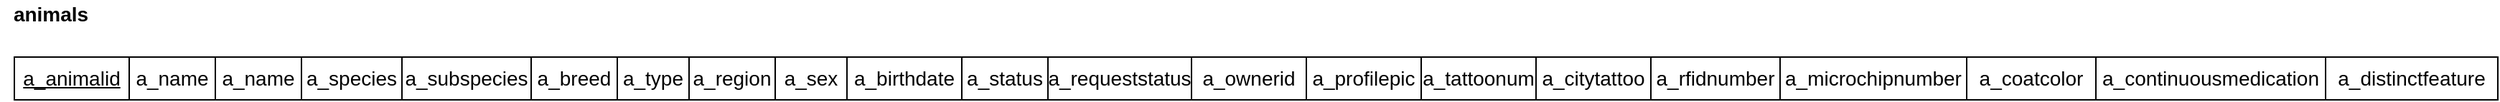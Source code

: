 <mxfile version="15.9.4" type="device"><diagram id="aMkNGtBz9c7kspQ_tw_E" name="Page-1"><mxGraphModel dx="968" dy="498" grid="1" gridSize="10" guides="1" tooltips="1" connect="1" arrows="1" fold="1" page="1" pageScale="1" pageWidth="850" pageHeight="1100" math="0" shadow="0"><root><mxCell id="0"/><mxCell id="1" parent="0"/><mxCell id="tJ657r0F_-U6B6pjTbUz-1" value="&lt;b&gt;&lt;font style=&quot;font-size: 14px&quot;&gt;animals&lt;/font&gt;&lt;/b&gt;" style="text;html=1;align=center;verticalAlign=middle;resizable=0;points=[];autosize=1;strokeColor=none;fillColor=none;" vertex="1" parent="1"><mxGeometry x="30" y="50" width="70" height="20" as="geometry"/></mxCell><mxCell id="tJ657r0F_-U6B6pjTbUz-2" value="&lt;u&gt;a_animalid&lt;/u&gt;" style="rounded=0;whiteSpace=wrap;html=1;fontSize=14;" vertex="1" parent="1"><mxGeometry x="40" y="90" width="80" height="30" as="geometry"/></mxCell><mxCell id="tJ657r0F_-U6B6pjTbUz-3" value="a_name" style="rounded=0;whiteSpace=wrap;html=1;fontSize=14;" vertex="1" parent="1"><mxGeometry x="120" y="90" width="60" height="30" as="geometry"/></mxCell><mxCell id="tJ657r0F_-U6B6pjTbUz-4" value="a_name" style="rounded=0;whiteSpace=wrap;html=1;fontSize=14;" vertex="1" parent="1"><mxGeometry x="180" y="90" width="60" height="30" as="geometry"/></mxCell><mxCell id="tJ657r0F_-U6B6pjTbUz-5" value="a_species" style="rounded=0;whiteSpace=wrap;html=1;fontSize=14;" vertex="1" parent="1"><mxGeometry x="240" y="90" width="70" height="30" as="geometry"/></mxCell><mxCell id="tJ657r0F_-U6B6pjTbUz-6" value="a_subspecies" style="rounded=0;whiteSpace=wrap;html=1;fontSize=14;" vertex="1" parent="1"><mxGeometry x="310" y="90" width="90" height="30" as="geometry"/></mxCell><mxCell id="tJ657r0F_-U6B6pjTbUz-7" value="a_breed" style="rounded=0;whiteSpace=wrap;html=1;fontSize=14;" vertex="1" parent="1"><mxGeometry x="400" y="90" width="60" height="30" as="geometry"/></mxCell><mxCell id="tJ657r0F_-U6B6pjTbUz-8" value="a_type" style="rounded=0;whiteSpace=wrap;html=1;fontSize=14;" vertex="1" parent="1"><mxGeometry x="460" y="90" width="50" height="30" as="geometry"/></mxCell><mxCell id="tJ657r0F_-U6B6pjTbUz-9" value="a_region" style="rounded=0;whiteSpace=wrap;html=1;fontSize=14;" vertex="1" parent="1"><mxGeometry x="510" y="90" width="60" height="30" as="geometry"/></mxCell><mxCell id="tJ657r0F_-U6B6pjTbUz-11" value="a_sex" style="rounded=0;whiteSpace=wrap;html=1;fontSize=14;" vertex="1" parent="1"><mxGeometry x="570" y="90" width="50" height="30" as="geometry"/></mxCell><mxCell id="tJ657r0F_-U6B6pjTbUz-12" value="a_birthdate" style="rounded=0;whiteSpace=wrap;html=1;fontSize=14;" vertex="1" parent="1"><mxGeometry x="620" y="90" width="80" height="30" as="geometry"/></mxCell><mxCell id="tJ657r0F_-U6B6pjTbUz-13" value="a_status" style="rounded=0;whiteSpace=wrap;html=1;fontSize=14;" vertex="1" parent="1"><mxGeometry x="700" y="90" width="60" height="30" as="geometry"/></mxCell><mxCell id="tJ657r0F_-U6B6pjTbUz-14" value="a_requeststatus" style="rounded=0;whiteSpace=wrap;html=1;fontSize=14;" vertex="1" parent="1"><mxGeometry x="760" y="90" width="100" height="30" as="geometry"/></mxCell><mxCell id="tJ657r0F_-U6B6pjTbUz-15" value="a_ownerid" style="rounded=0;whiteSpace=wrap;html=1;fontSize=14;" vertex="1" parent="1"><mxGeometry x="860" y="90" width="80" height="30" as="geometry"/></mxCell><mxCell id="tJ657r0F_-U6B6pjTbUz-16" value="a_profilepic" style="rounded=0;whiteSpace=wrap;html=1;fontSize=14;" vertex="1" parent="1"><mxGeometry x="940" y="90" width="80" height="30" as="geometry"/></mxCell><mxCell id="tJ657r0F_-U6B6pjTbUz-17" value="a_tattoonum" style="rounded=0;whiteSpace=wrap;html=1;fontSize=14;" vertex="1" parent="1"><mxGeometry x="1020" y="90" width="80" height="30" as="geometry"/></mxCell><mxCell id="tJ657r0F_-U6B6pjTbUz-18" value="a_citytattoo" style="rounded=0;whiteSpace=wrap;html=1;fontSize=14;" vertex="1" parent="1"><mxGeometry x="1100" y="90" width="80" height="30" as="geometry"/></mxCell><mxCell id="tJ657r0F_-U6B6pjTbUz-19" value="a_rfidnumber" style="rounded=0;whiteSpace=wrap;html=1;fontSize=14;" vertex="1" parent="1"><mxGeometry x="1180" y="90" width="90" height="30" as="geometry"/></mxCell><mxCell id="tJ657r0F_-U6B6pjTbUz-20" value="a_microchipnumber" style="rounded=0;whiteSpace=wrap;html=1;fontSize=14;" vertex="1" parent="1"><mxGeometry x="1270" y="90" width="130" height="30" as="geometry"/></mxCell><mxCell id="tJ657r0F_-U6B6pjTbUz-21" value="a_coatcolor" style="rounded=0;whiteSpace=wrap;html=1;fontSize=14;" vertex="1" parent="1"><mxGeometry x="1400" y="90" width="90" height="30" as="geometry"/></mxCell><mxCell id="tJ657r0F_-U6B6pjTbUz-22" value="a_continuousmedication" style="rounded=0;whiteSpace=wrap;html=1;fontSize=14;" vertex="1" parent="1"><mxGeometry x="1490" y="90" width="160" height="30" as="geometry"/></mxCell><mxCell id="tJ657r0F_-U6B6pjTbUz-23" value="a_distinctfeature" style="rounded=0;whiteSpace=wrap;html=1;fontSize=14;" vertex="1" parent="1"><mxGeometry x="1650" y="90" width="120" height="30" as="geometry"/></mxCell></root></mxGraphModel></diagram></mxfile>